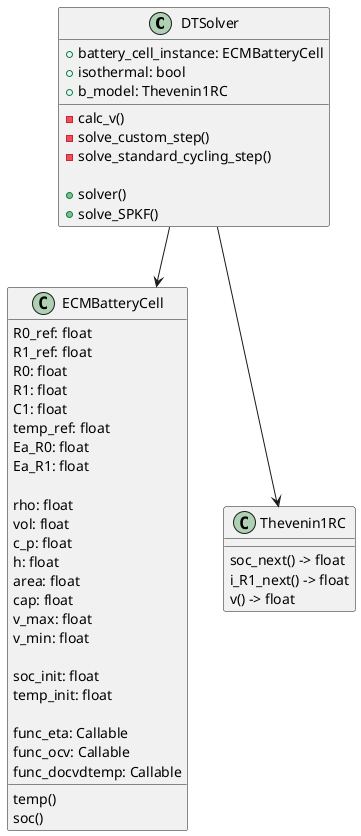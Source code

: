 @startuml
'https://plantuml.com/class-diagram
'Simulation in Thevenin 1RC

DTSolver --> ECMBatteryCell
DTSolver --> Thevenin1RC


class ECMBatteryCell {
R0_ref: float
R1_ref: float
R0: float
R1: float
C1: float
temp_ref: float
Ea_R0: float
Ea_R1: float

rho: float
vol: float
c_p: float
h: float
area: float
cap: float
v_max: float
v_min: float

soc_init: float
temp_init: float

func_eta: Callable
func_ocv: Callable
func_docvdtemp: Callable

temp()
soc()
}


class Thevenin1RC {
soc_next() -> float
i_R1_next() -> float
v() -> float
}


class DTSolver {
+ battery_cell_instance: ECMBatteryCell
+ isothermal: bool
+ b_model: Thevenin1RC

- calc_v()
- solve_custom_step()
- solve_standard_cycling_step()

+ solver()
+ solve_SPKF()
}

@enduml